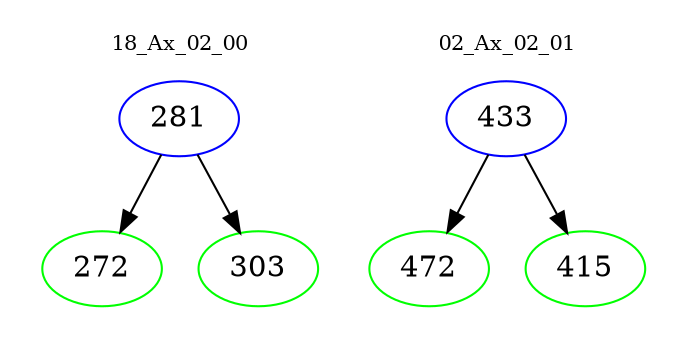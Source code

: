 digraph{
subgraph cluster_0 {
color = white
label = "18_Ax_02_00";
fontsize=10;
T0_281 [label="281", color="blue"]
T0_281 -> T0_272 [color="black"]
T0_272 [label="272", color="green"]
T0_281 -> T0_303 [color="black"]
T0_303 [label="303", color="green"]
}
subgraph cluster_1 {
color = white
label = "02_Ax_02_01";
fontsize=10;
T1_433 [label="433", color="blue"]
T1_433 -> T1_472 [color="black"]
T1_472 [label="472", color="green"]
T1_433 -> T1_415 [color="black"]
T1_415 [label="415", color="green"]
}
}
